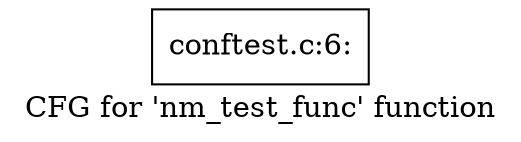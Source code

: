 digraph "CFG for 'nm_test_func' function" {
	label="CFG for 'nm_test_func' function";

	Node0x48a3c70 [shape=record,label="{conftest.c:6:}"];
}
